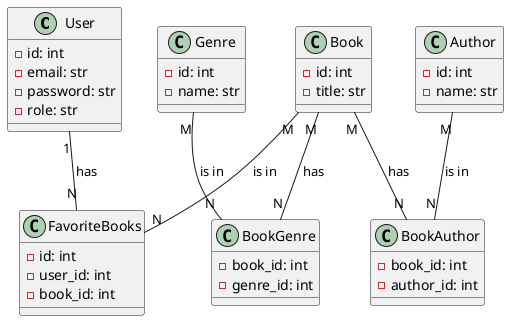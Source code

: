 @startuml
class User {
  - id: int
  - email: str
  - password: str
  - role: str
}

class Genre {
  - id: int
  - name: str
}

class Author {
  - id: int
  - name: str
}

class Book {
  - id: int
  - title: str
}

class FavoriteBooks {
  - id: int
  - user_id: int
  - book_id: int
}

class BookGenre {
  - book_id: int
  - genre_id: int
}

class BookAuthor {
  - book_id: int
  - author_id: int
}

User "1" -- "N" FavoriteBooks : has
Book "M" -- "N" FavoriteBooks : is in
Book "M" -- "N" BookGenre : has
Genre "M" -- "N" BookGenre : is in
Book "M" -- "N" BookAuthor : has
Author "M" -- "N" BookAuthor : is in
@enduml